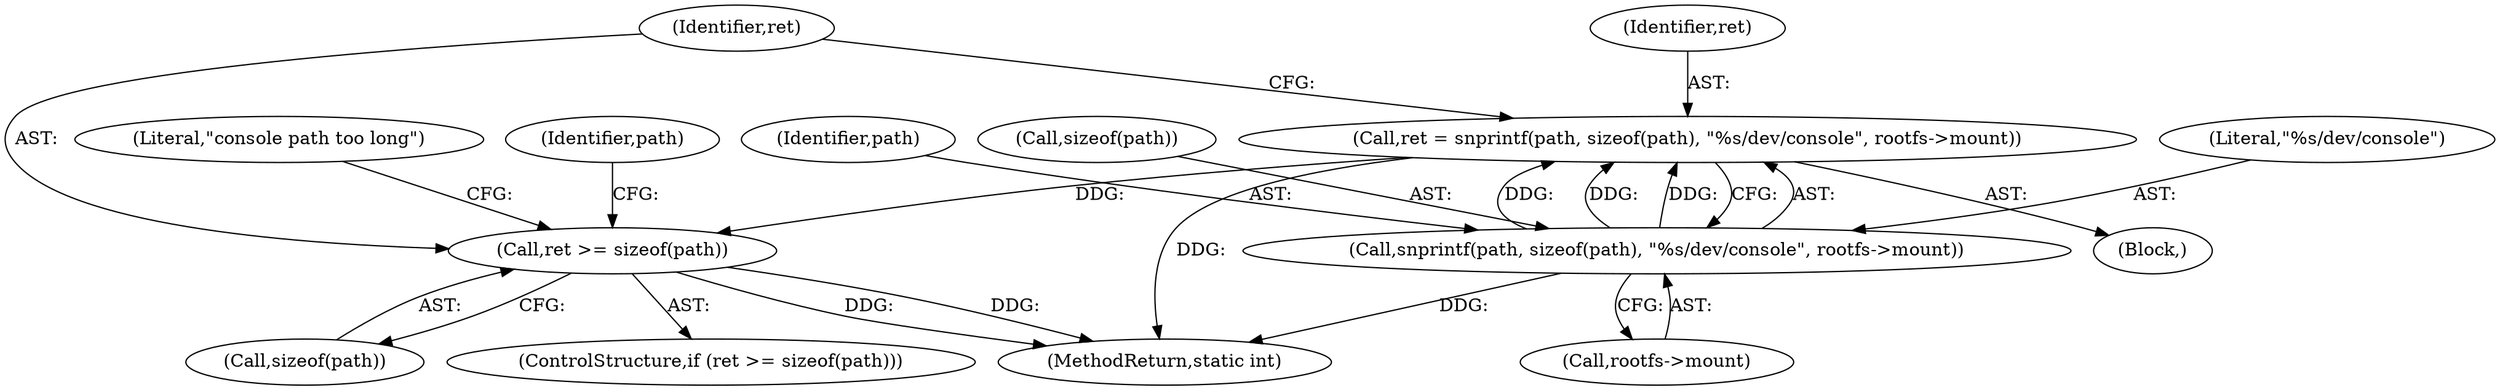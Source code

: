 digraph "0_lxc_592fd47a6245508b79fe6ac819fe6d3b2c1289be_10@API" {
"1000118" [label="(Call,ret >= sizeof(path))"];
"1000107" [label="(Call,ret = snprintf(path, sizeof(path), \"%s/dev/console\", rootfs->mount))"];
"1000109" [label="(Call,snprintf(path, sizeof(path), \"%s/dev/console\", rootfs->mount))"];
"1000120" [label="(Call,sizeof(path))"];
"1000204" [label="(MethodReturn,static int)"];
"1000109" [label="(Call,snprintf(path, sizeof(path), \"%s/dev/console\", rootfs->mount))"];
"1000124" [label="(Literal,\"console path too long\")"];
"1000111" [label="(Call,sizeof(path))"];
"1000113" [label="(Literal,\"%s/dev/console\")"];
"1000118" [label="(Call,ret >= sizeof(path))"];
"1000110" [label="(Identifier,path)"];
"1000119" [label="(Identifier,ret)"];
"1000108" [label="(Identifier,ret)"];
"1000103" [label="(Block,)"];
"1000117" [label="(ControlStructure,if (ret >= sizeof(path)))"];
"1000107" [label="(Call,ret = snprintf(path, sizeof(path), \"%s/dev/console\", rootfs->mount))"];
"1000114" [label="(Call,rootfs->mount)"];
"1000130" [label="(Identifier,path)"];
"1000118" -> "1000117"  [label="AST: "];
"1000118" -> "1000120"  [label="CFG: "];
"1000119" -> "1000118"  [label="AST: "];
"1000120" -> "1000118"  [label="AST: "];
"1000124" -> "1000118"  [label="CFG: "];
"1000130" -> "1000118"  [label="CFG: "];
"1000118" -> "1000204"  [label="DDG: "];
"1000118" -> "1000204"  [label="DDG: "];
"1000107" -> "1000118"  [label="DDG: "];
"1000107" -> "1000103"  [label="AST: "];
"1000107" -> "1000109"  [label="CFG: "];
"1000108" -> "1000107"  [label="AST: "];
"1000109" -> "1000107"  [label="AST: "];
"1000119" -> "1000107"  [label="CFG: "];
"1000107" -> "1000204"  [label="DDG: "];
"1000109" -> "1000107"  [label="DDG: "];
"1000109" -> "1000107"  [label="DDG: "];
"1000109" -> "1000107"  [label="DDG: "];
"1000109" -> "1000114"  [label="CFG: "];
"1000110" -> "1000109"  [label="AST: "];
"1000111" -> "1000109"  [label="AST: "];
"1000113" -> "1000109"  [label="AST: "];
"1000114" -> "1000109"  [label="AST: "];
"1000109" -> "1000204"  [label="DDG: "];
}
